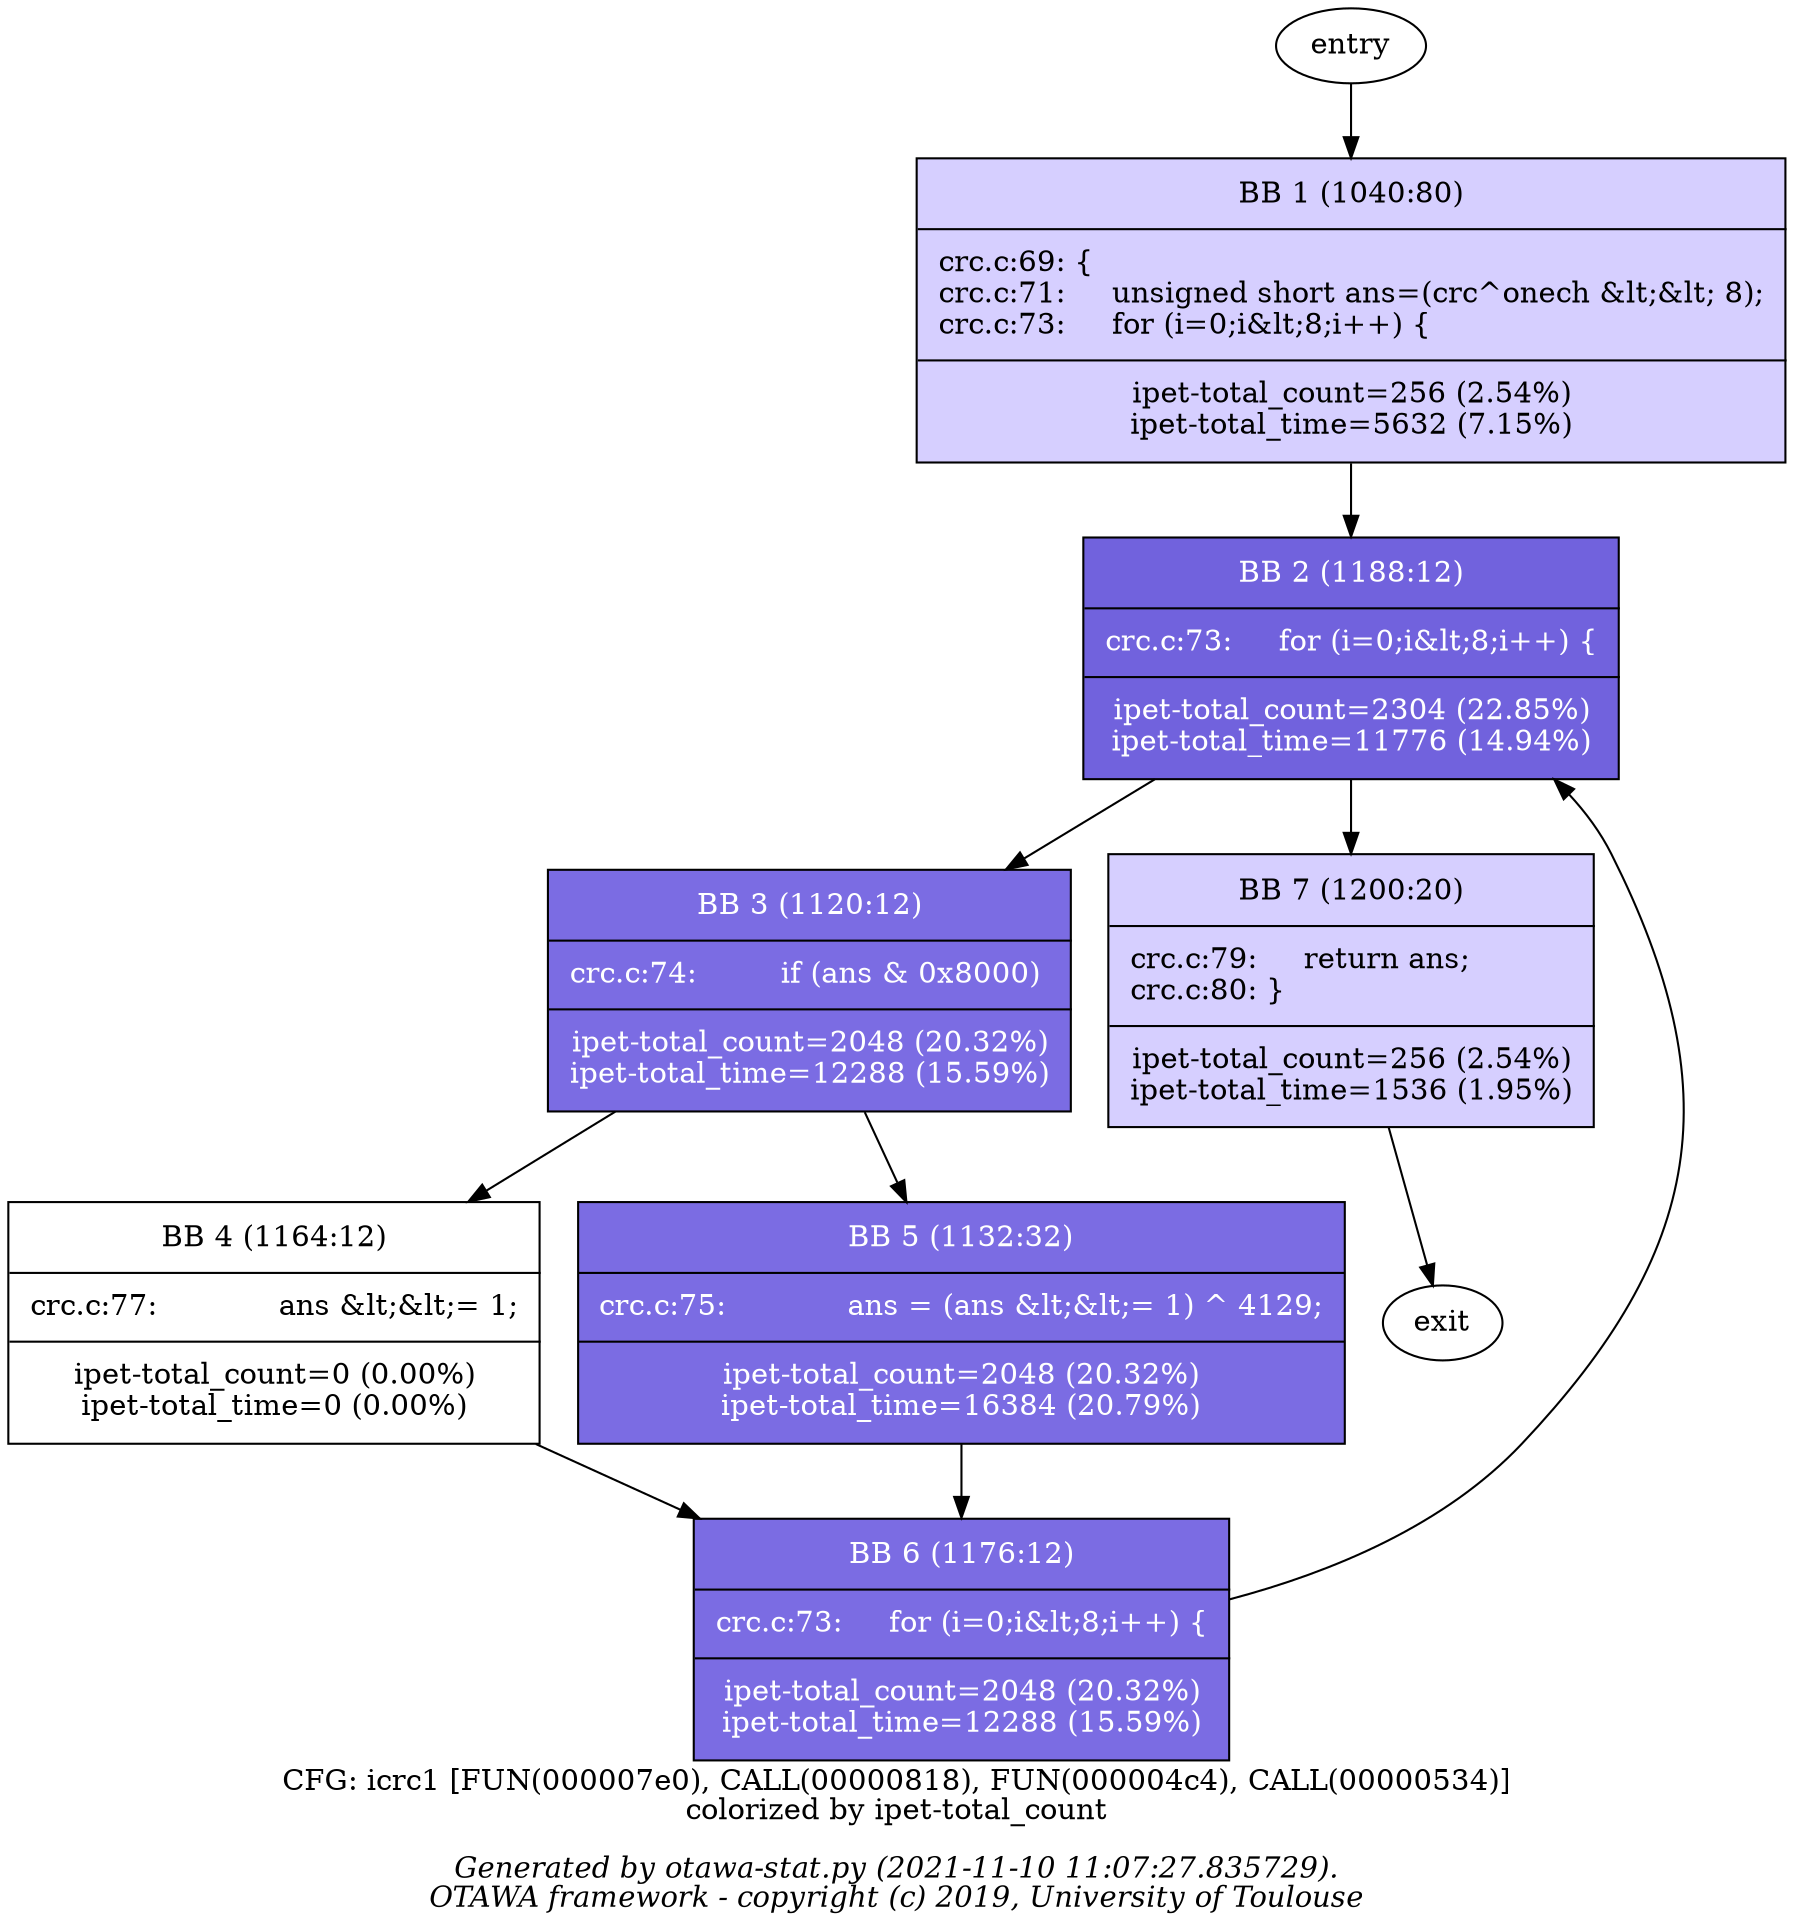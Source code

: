 digraph _2 {
	_2_0 [label="entry"];
	_2_1 [margin=0,shape="box",label=<<table border='0' cellpadding='8px'><tr><td>BB 1 (1040:80)</td></tr><hr/><tr><td align='left'>crc.c:69: {
<br align='left'/>crc.c:71: &nbsp;&nbsp;&nbsp;&nbsp;unsigned&nbsp;short&nbsp;ans=(crc^onech&nbsp;&amp;lt;&amp;lt;&nbsp;8);
<br align='left'/>crc.c:73: &nbsp;&nbsp;&nbsp;&nbsp;for&nbsp;(i=0;i&amp;lt;8;i++)&nbsp;{
<br align='left'/></td></tr><hr/><tr><td>ipet-total_count=256 (2.54%)<br/>ipet-total_time=5632 (7.15%)<br/></td></tr></table>>,fillcolor="#d6cfff",style="filled",fontcolor="#000000"];
	_2_2 [margin=0,shape="box",label=<<table border='0' cellpadding='8px'><tr><td>BB 2 (1188:12)</td></tr><hr/><tr><td align='left'>crc.c:73: &nbsp;&nbsp;&nbsp;&nbsp;for&nbsp;(i=0;i&amp;lt;8;i++)&nbsp;{
<br align='left'/></td></tr><hr/><tr><td>ipet-total_count=2304 (22.85%)<br/>ipet-total_time=11776 (14.94%)<br/></td></tr></table>>,fillcolor="#7162dd",style="filled",fontcolor="#ffffff"];
	_2_3 [margin=0,shape="box",label=<<table border='0' cellpadding='8px'><tr><td>BB 3 (1120:12)</td></tr><hr/><tr><td align='left'>crc.c:74: &nbsp;&nbsp;&nbsp;&nbsp;&nbsp;&nbsp;&nbsp;&nbsp;if&nbsp;(ans&nbsp;&amp;&nbsp;0x8000)
<br align='left'/></td></tr><hr/><tr><td>ipet-total_count=2048 (20.32%)<br/>ipet-total_time=12288 (15.59%)<br/></td></tr></table>>,fillcolor="#7b6ce3",style="filled",fontcolor="#ffffff"];
	_2_4 [margin=0,shape="box",label=<<table border='0' cellpadding='8px'><tr><td>BB 4 (1164:12)</td></tr><hr/><tr><td align='left'>crc.c:77: &nbsp;&nbsp;&nbsp;&nbsp;&nbsp;&nbsp;&nbsp;&nbsp;&nbsp;&nbsp;&nbsp;&nbsp;ans&nbsp;&amp;lt;&amp;lt;=&nbsp;1;
<br align='left'/></td></tr><hr/><tr><td>ipet-total_count=0 (0.00%)<br/>ipet-total_time=0 (0.00%)<br/></td></tr></table>>];
	_2_5 [margin=0,shape="box",label=<<table border='0' cellpadding='8px'><tr><td>BB 5 (1132:32)</td></tr><hr/><tr><td align='left'>crc.c:75: &nbsp;&nbsp;&nbsp;&nbsp;&nbsp;&nbsp;&nbsp;&nbsp;&nbsp;&nbsp;&nbsp;&nbsp;ans&nbsp;=&nbsp;(ans&nbsp;&amp;lt;&amp;lt;=&nbsp;1)&nbsp;^&nbsp;4129;
<br align='left'/></td></tr><hr/><tr><td>ipet-total_count=2048 (20.32%)<br/>ipet-total_time=16384 (20.79%)<br/></td></tr></table>>,fillcolor="#7b6ce3",style="filled",fontcolor="#ffffff"];
	_2_6 [margin=0,shape="box",label=<<table border='0' cellpadding='8px'><tr><td>BB 6 (1176:12)</td></tr><hr/><tr><td align='left'>crc.c:73: &nbsp;&nbsp;&nbsp;&nbsp;for&nbsp;(i=0;i&amp;lt;8;i++)&nbsp;{
<br align='left'/></td></tr><hr/><tr><td>ipet-total_count=2048 (20.32%)<br/>ipet-total_time=12288 (15.59%)<br/></td></tr></table>>,fillcolor="#7b6ce3",style="filled",fontcolor="#ffffff"];
	_2_7 [margin=0,shape="box",label=<<table border='0' cellpadding='8px'><tr><td>BB 7 (1200:20)</td></tr><hr/><tr><td align='left'>crc.c:79: &nbsp;&nbsp;&nbsp;&nbsp;return&nbsp;ans;
<br align='left'/>crc.c:80: }
<br align='left'/></td></tr><hr/><tr><td>ipet-total_count=256 (2.54%)<br/>ipet-total_time=1536 (1.95%)<br/></td></tr></table>>,fillcolor="#d6cfff",style="filled",fontcolor="#000000"];
	_2_8 [label="exit"];
	_2_0 -> _2_1;
	_2_1 -> _2_2;
	_2_2 -> _2_3;
	_2_2 -> _2_7;
	_2_3 -> _2_4;
	_2_3 -> _2_5;
	_2_4 -> _2_6;
	_2_5 -> _2_6;
	_2_6 -> _2_2;
	_2_7 -> _2_8;
label=<CFG: icrc1 [FUN(000007e0), CALL(00000818), FUN(000004c4), CALL(00000534)]<br/>colorized by ipet-total_count<br/><BR/><I>Generated by otawa-stat.py (2021-11-10 11:07:27.835729).</I><BR/><I>OTAWA framework - copyright (c) 2019, University of Toulouse</I>>;
}